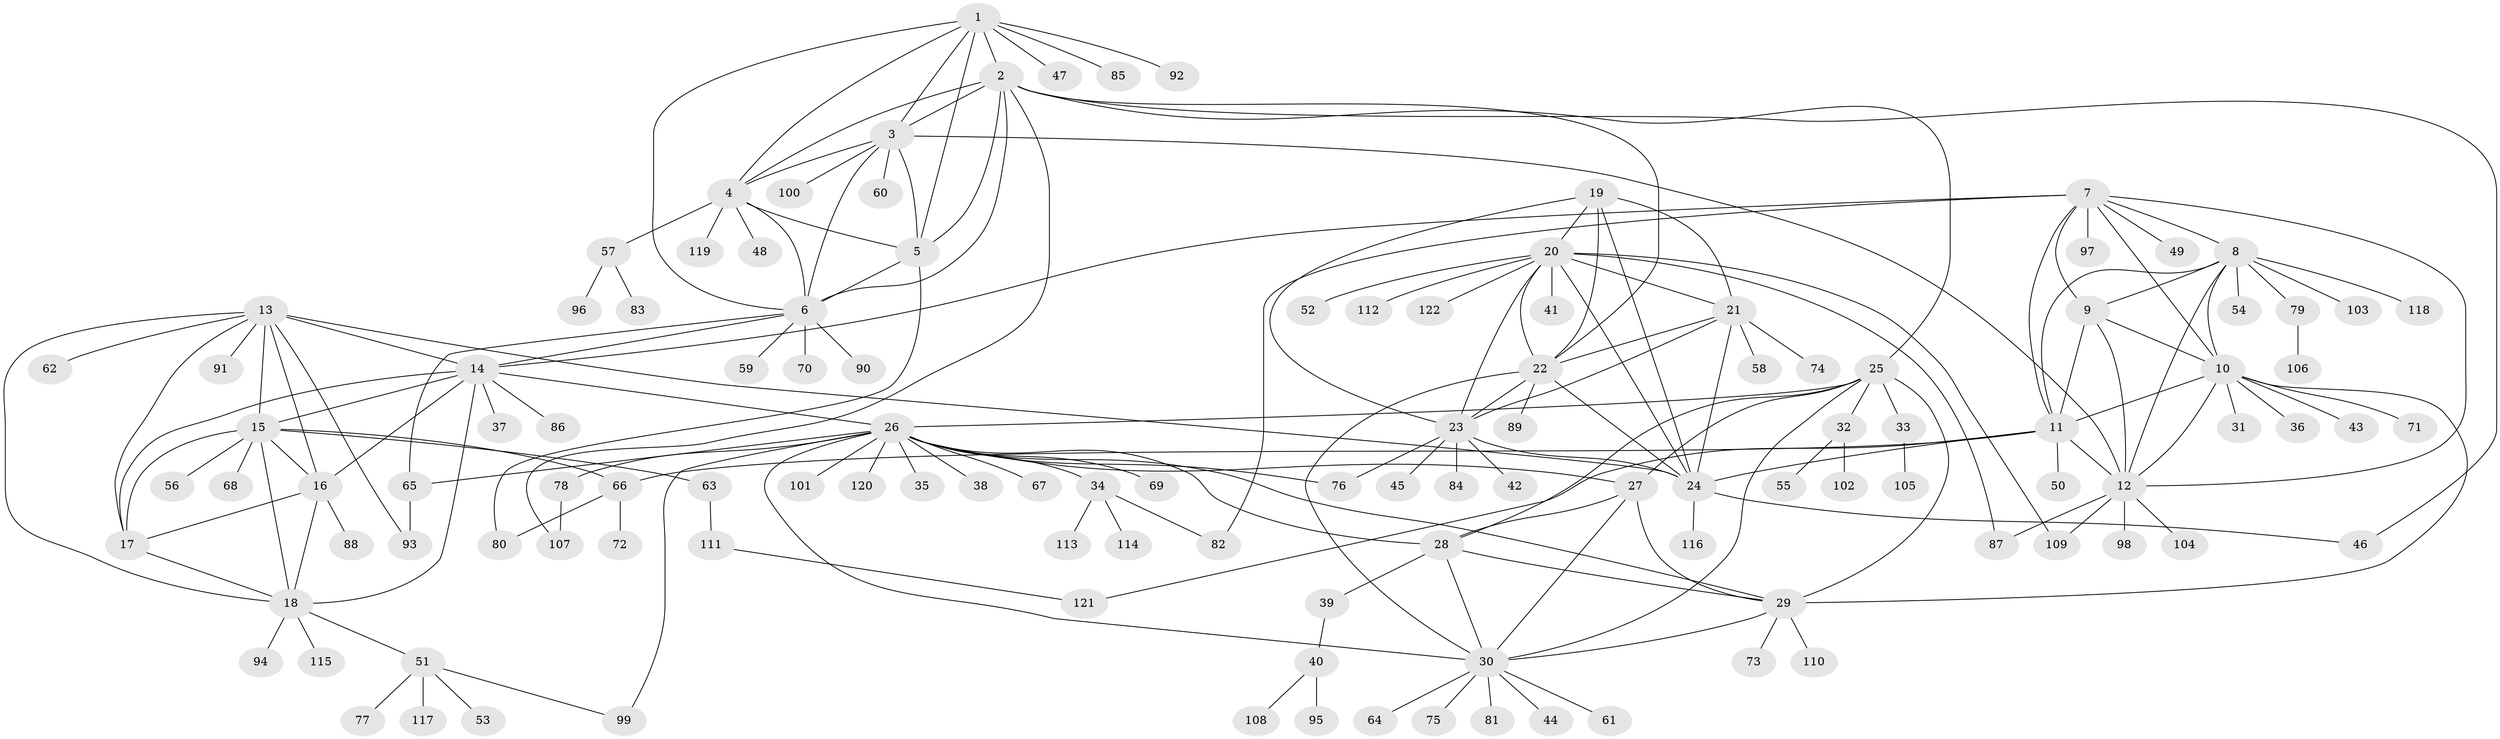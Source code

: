 // coarse degree distribution, {12: 0.010752688172043012, 8: 0.043010752688172046, 14: 0.010752688172043012, 6: 0.043010752688172046, 5: 0.021505376344086023, 7: 0.053763440860215055, 13: 0.010752688172043012, 4: 0.03225806451612903, 9: 0.021505376344086023, 16: 0.010752688172043012, 1: 0.5591397849462365, 2: 0.16129032258064516, 3: 0.021505376344086023}
// Generated by graph-tools (version 1.1) at 2025/24/03/03/25 07:24:12]
// undirected, 122 vertices, 189 edges
graph export_dot {
graph [start="1"]
  node [color=gray90,style=filled];
  1;
  2;
  3;
  4;
  5;
  6;
  7;
  8;
  9;
  10;
  11;
  12;
  13;
  14;
  15;
  16;
  17;
  18;
  19;
  20;
  21;
  22;
  23;
  24;
  25;
  26;
  27;
  28;
  29;
  30;
  31;
  32;
  33;
  34;
  35;
  36;
  37;
  38;
  39;
  40;
  41;
  42;
  43;
  44;
  45;
  46;
  47;
  48;
  49;
  50;
  51;
  52;
  53;
  54;
  55;
  56;
  57;
  58;
  59;
  60;
  61;
  62;
  63;
  64;
  65;
  66;
  67;
  68;
  69;
  70;
  71;
  72;
  73;
  74;
  75;
  76;
  77;
  78;
  79;
  80;
  81;
  82;
  83;
  84;
  85;
  86;
  87;
  88;
  89;
  90;
  91;
  92;
  93;
  94;
  95;
  96;
  97;
  98;
  99;
  100;
  101;
  102;
  103;
  104;
  105;
  106;
  107;
  108;
  109;
  110;
  111;
  112;
  113;
  114;
  115;
  116;
  117;
  118;
  119;
  120;
  121;
  122;
  1 -- 2;
  1 -- 3;
  1 -- 4;
  1 -- 5;
  1 -- 6;
  1 -- 47;
  1 -- 85;
  1 -- 92;
  2 -- 3;
  2 -- 4;
  2 -- 5;
  2 -- 6;
  2 -- 22;
  2 -- 25;
  2 -- 46;
  2 -- 107;
  3 -- 4;
  3 -- 5;
  3 -- 6;
  3 -- 12;
  3 -- 60;
  3 -- 100;
  4 -- 5;
  4 -- 6;
  4 -- 48;
  4 -- 57;
  4 -- 119;
  5 -- 6;
  5 -- 80;
  6 -- 14;
  6 -- 59;
  6 -- 65;
  6 -- 70;
  6 -- 90;
  7 -- 8;
  7 -- 9;
  7 -- 10;
  7 -- 11;
  7 -- 12;
  7 -- 14;
  7 -- 49;
  7 -- 82;
  7 -- 97;
  8 -- 9;
  8 -- 10;
  8 -- 11;
  8 -- 12;
  8 -- 54;
  8 -- 79;
  8 -- 103;
  8 -- 118;
  9 -- 10;
  9 -- 11;
  9 -- 12;
  10 -- 11;
  10 -- 12;
  10 -- 29;
  10 -- 31;
  10 -- 36;
  10 -- 43;
  10 -- 71;
  11 -- 12;
  11 -- 24;
  11 -- 50;
  11 -- 66;
  11 -- 121;
  12 -- 87;
  12 -- 98;
  12 -- 104;
  12 -- 109;
  13 -- 14;
  13 -- 15;
  13 -- 16;
  13 -- 17;
  13 -- 18;
  13 -- 24;
  13 -- 62;
  13 -- 91;
  13 -- 93;
  14 -- 15;
  14 -- 16;
  14 -- 17;
  14 -- 18;
  14 -- 26;
  14 -- 37;
  14 -- 86;
  15 -- 16;
  15 -- 17;
  15 -- 18;
  15 -- 56;
  15 -- 63;
  15 -- 66;
  15 -- 68;
  16 -- 17;
  16 -- 18;
  16 -- 88;
  17 -- 18;
  18 -- 51;
  18 -- 94;
  18 -- 115;
  19 -- 20;
  19 -- 21;
  19 -- 22;
  19 -- 23;
  19 -- 24;
  20 -- 21;
  20 -- 22;
  20 -- 23;
  20 -- 24;
  20 -- 41;
  20 -- 52;
  20 -- 87;
  20 -- 109;
  20 -- 112;
  20 -- 122;
  21 -- 22;
  21 -- 23;
  21 -- 24;
  21 -- 58;
  21 -- 74;
  22 -- 23;
  22 -- 24;
  22 -- 30;
  22 -- 89;
  23 -- 24;
  23 -- 42;
  23 -- 45;
  23 -- 76;
  23 -- 84;
  24 -- 46;
  24 -- 116;
  25 -- 26;
  25 -- 27;
  25 -- 28;
  25 -- 29;
  25 -- 30;
  25 -- 32;
  25 -- 33;
  26 -- 27;
  26 -- 28;
  26 -- 29;
  26 -- 30;
  26 -- 34;
  26 -- 35;
  26 -- 38;
  26 -- 65;
  26 -- 67;
  26 -- 69;
  26 -- 76;
  26 -- 78;
  26 -- 99;
  26 -- 101;
  26 -- 120;
  27 -- 28;
  27 -- 29;
  27 -- 30;
  28 -- 29;
  28 -- 30;
  28 -- 39;
  29 -- 30;
  29 -- 73;
  29 -- 110;
  30 -- 44;
  30 -- 61;
  30 -- 64;
  30 -- 75;
  30 -- 81;
  32 -- 55;
  32 -- 102;
  33 -- 105;
  34 -- 82;
  34 -- 113;
  34 -- 114;
  39 -- 40;
  40 -- 95;
  40 -- 108;
  51 -- 53;
  51 -- 77;
  51 -- 99;
  51 -- 117;
  57 -- 83;
  57 -- 96;
  63 -- 111;
  65 -- 93;
  66 -- 72;
  66 -- 80;
  78 -- 107;
  79 -- 106;
  111 -- 121;
}
